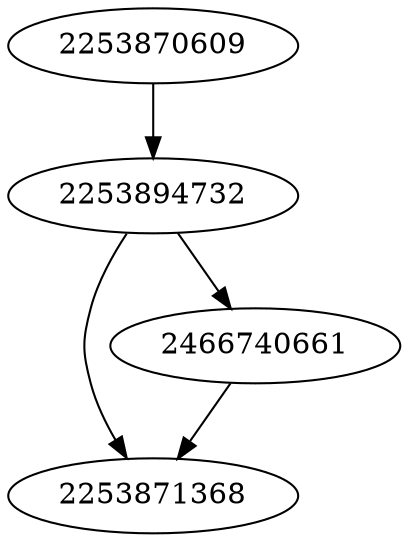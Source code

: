 strict digraph  {
2253871368;
2253870609;
2253894732;
2466740661;
2253870609 -> 2253894732;
2253894732 -> 2253871368;
2253894732 -> 2466740661;
2466740661 -> 2253871368;
}
